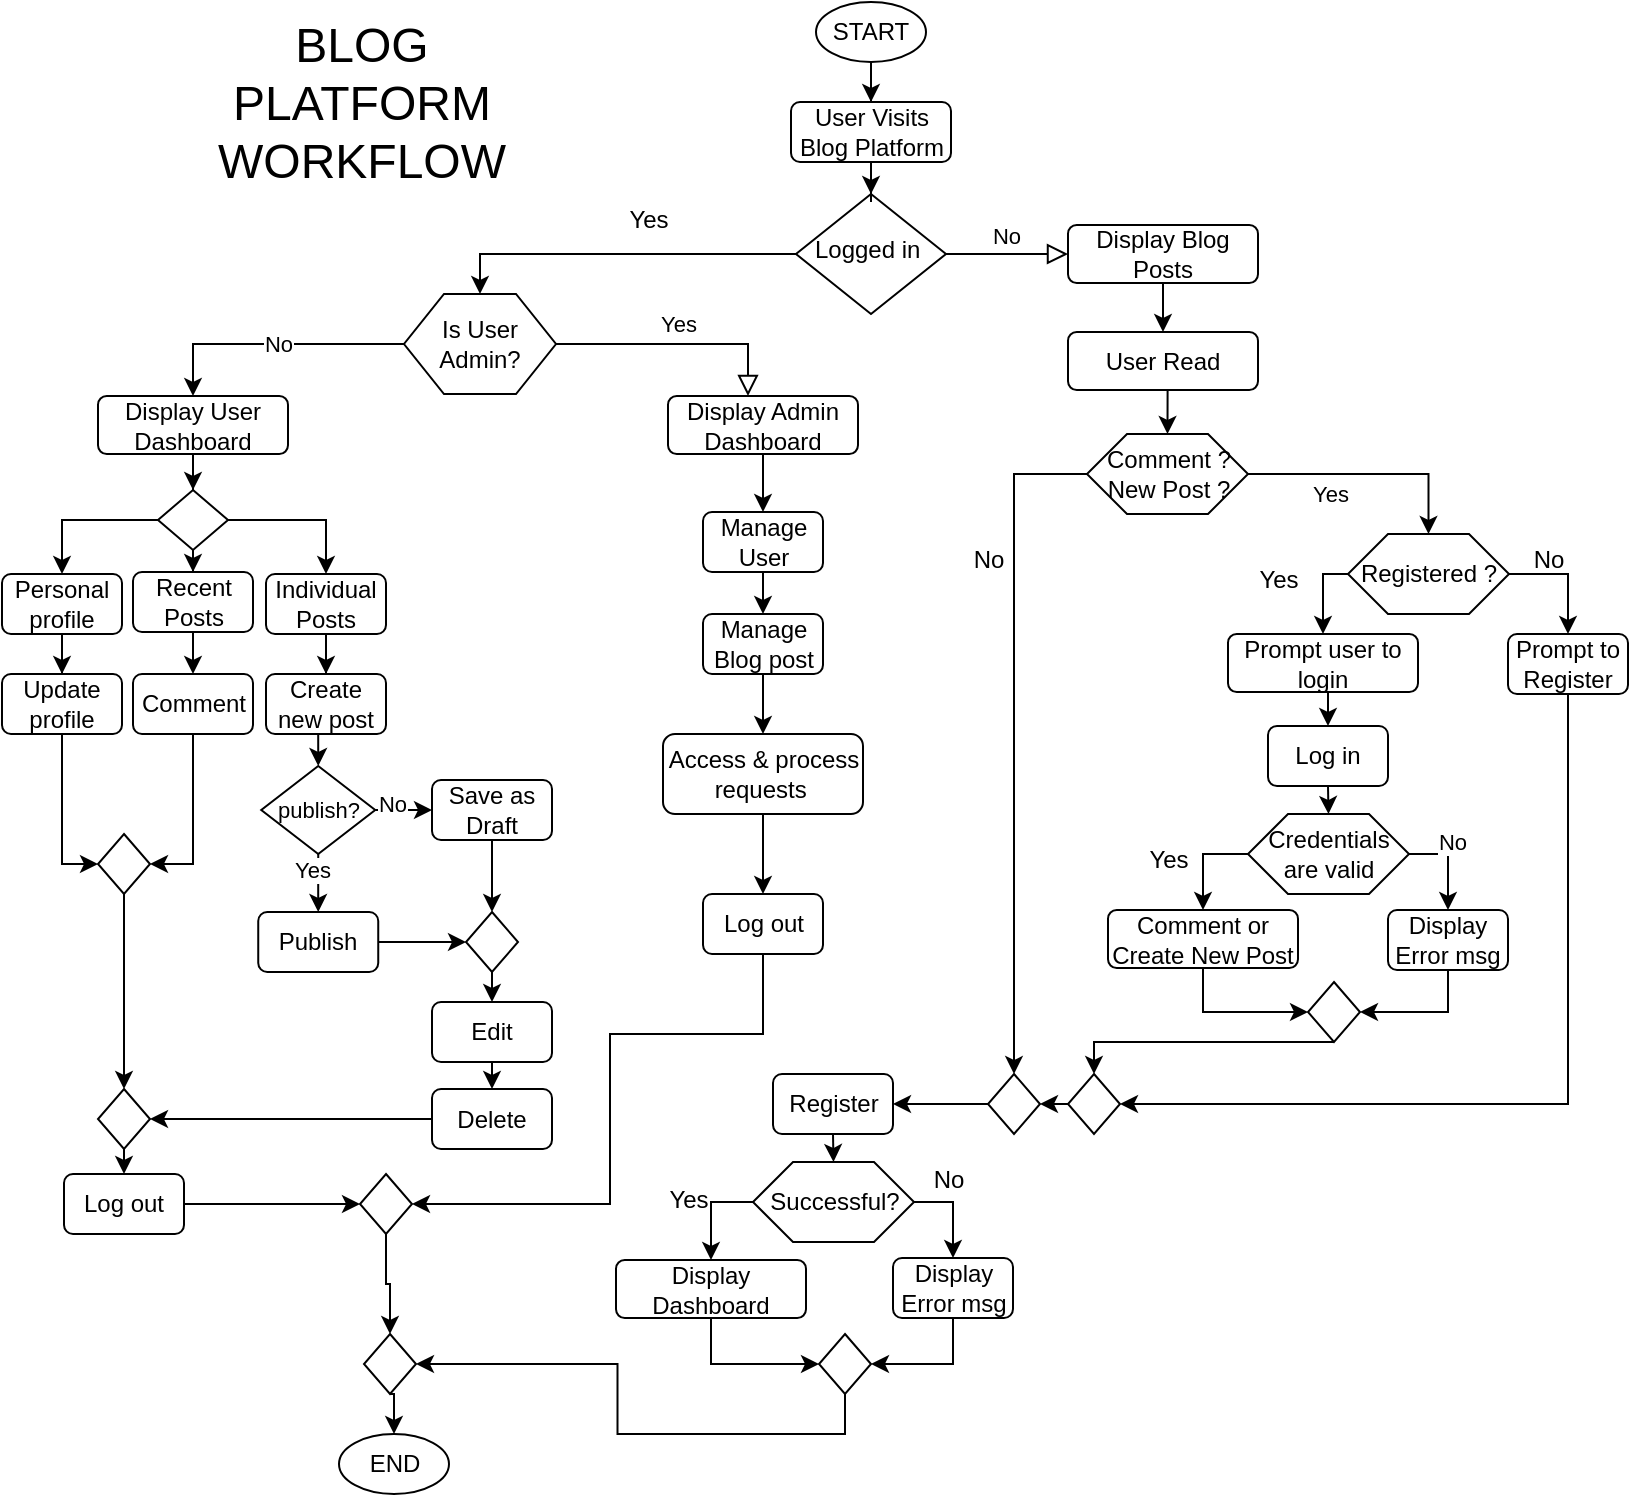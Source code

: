 <mxfile version="21.2.9" type="github">
  <diagram id="C5RBs43oDa-KdzZeNtuy" name="Page-1">
    <mxGraphModel dx="1354" dy="578" grid="1" gridSize="10" guides="1" tooltips="1" connect="1" arrows="1" fold="1" page="1" pageScale="1" pageWidth="827" pageHeight="1169" math="0" shadow="0">
      <root>
        <mxCell id="WIyWlLk6GJQsqaUBKTNV-0" />
        <mxCell id="WIyWlLk6GJQsqaUBKTNV-1" parent="WIyWlLk6GJQsqaUBKTNV-0" />
        <mxCell id="WIyWlLk6GJQsqaUBKTNV-5" value="No" style="edgeStyle=orthogonalEdgeStyle;rounded=0;html=1;jettySize=auto;orthogonalLoop=1;fontSize=11;endArrow=block;endFill=0;endSize=8;strokeWidth=1;shadow=0;labelBackgroundColor=none;" parent="WIyWlLk6GJQsqaUBKTNV-1" source="WIyWlLk6GJQsqaUBKTNV-6" edge="1">
          <mxGeometry y="10" relative="1" as="geometry">
            <mxPoint as="offset" />
            <mxPoint x="540" y="150" as="targetPoint" />
          </mxGeometry>
        </mxCell>
        <mxCell id="CEonb_hu1AGd1APKylkn-20" style="edgeStyle=orthogonalEdgeStyle;rounded=0;orthogonalLoop=1;jettySize=auto;html=1;entryX=0.5;entryY=0;entryDx=0;entryDy=0;" edge="1" parent="WIyWlLk6GJQsqaUBKTNV-1" source="WIyWlLk6GJQsqaUBKTNV-6" target="CEonb_hu1AGd1APKylkn-10">
          <mxGeometry relative="1" as="geometry">
            <mxPoint x="240" y="150" as="targetPoint" />
          </mxGeometry>
        </mxCell>
        <mxCell id="WIyWlLk6GJQsqaUBKTNV-6" value="Logged in&amp;nbsp;" style="rhombus;whiteSpace=wrap;html=1;shadow=0;fontFamily=Helvetica;fontSize=12;align=center;strokeWidth=1;spacing=6;spacingTop=-4;" parent="WIyWlLk6GJQsqaUBKTNV-1" vertex="1">
          <mxGeometry x="404" y="120" width="75" height="60" as="geometry" />
        </mxCell>
        <mxCell id="WIyWlLk6GJQsqaUBKTNV-9" value="Yes" style="edgeStyle=orthogonalEdgeStyle;rounded=0;html=1;jettySize=auto;orthogonalLoop=1;fontSize=11;endArrow=block;endFill=0;endSize=8;strokeWidth=1;shadow=0;labelBackgroundColor=none;exitX=1;exitY=0.5;exitDx=0;exitDy=0;" parent="WIyWlLk6GJQsqaUBKTNV-1" source="CEonb_hu1AGd1APKylkn-10" edge="1">
          <mxGeometry y="10" relative="1" as="geometry">
            <mxPoint as="offset" />
            <mxPoint x="330" y="200" as="sourcePoint" />
            <mxPoint x="380" y="221" as="targetPoint" />
            <Array as="points">
              <mxPoint x="380" y="195" />
            </Array>
          </mxGeometry>
        </mxCell>
        <mxCell id="CEonb_hu1AGd1APKylkn-15" value="" style="edgeStyle=orthogonalEdgeStyle;rounded=0;orthogonalLoop=1;jettySize=auto;html=1;" edge="1" parent="WIyWlLk6GJQsqaUBKTNV-1" source="WIyWlLk6GJQsqaUBKTNV-11" target="CEonb_hu1AGd1APKylkn-14">
          <mxGeometry relative="1" as="geometry" />
        </mxCell>
        <mxCell id="WIyWlLk6GJQsqaUBKTNV-11" value="Display User Dashboard" style="rounded=1;whiteSpace=wrap;html=1;fontSize=12;glass=0;strokeWidth=1;shadow=0;" parent="WIyWlLk6GJQsqaUBKTNV-1" vertex="1">
          <mxGeometry x="55" y="221" width="95" height="29" as="geometry" />
        </mxCell>
        <mxCell id="CEonb_hu1AGd1APKylkn-7" value="" style="edgeStyle=orthogonalEdgeStyle;rounded=0;orthogonalLoop=1;jettySize=auto;html=1;" edge="1" parent="WIyWlLk6GJQsqaUBKTNV-1" source="CEonb_hu1AGd1APKylkn-0" target="CEonb_hu1AGd1APKylkn-5">
          <mxGeometry relative="1" as="geometry" />
        </mxCell>
        <mxCell id="CEonb_hu1AGd1APKylkn-0" value="START" style="ellipse;whiteSpace=wrap;html=1;" vertex="1" parent="WIyWlLk6GJQsqaUBKTNV-1">
          <mxGeometry x="414" y="24" width="55" height="30" as="geometry" />
        </mxCell>
        <mxCell id="CEonb_hu1AGd1APKylkn-24" value="" style="edgeStyle=orthogonalEdgeStyle;rounded=0;orthogonalLoop=1;jettySize=auto;html=1;" edge="1" parent="WIyWlLk6GJQsqaUBKTNV-1" source="CEonb_hu1AGd1APKylkn-3" target="CEonb_hu1AGd1APKylkn-22">
          <mxGeometry relative="1" as="geometry" />
        </mxCell>
        <mxCell id="CEonb_hu1AGd1APKylkn-3" value="Personal profile" style="rounded=1;whiteSpace=wrap;html=1;" vertex="1" parent="WIyWlLk6GJQsqaUBKTNV-1">
          <mxGeometry x="7" y="310" width="60" height="30" as="geometry" />
        </mxCell>
        <mxCell id="CEonb_hu1AGd1APKylkn-8" value="" style="edgeStyle=orthogonalEdgeStyle;rounded=0;orthogonalLoop=1;jettySize=auto;html=1;" edge="1" parent="WIyWlLk6GJQsqaUBKTNV-1" source="CEonb_hu1AGd1APKylkn-5" target="WIyWlLk6GJQsqaUBKTNV-6">
          <mxGeometry relative="1" as="geometry" />
        </mxCell>
        <mxCell id="CEonb_hu1AGd1APKylkn-5" value="User Visits Blog Platform" style="rounded=1;whiteSpace=wrap;html=1;" vertex="1" parent="WIyWlLk6GJQsqaUBKTNV-1">
          <mxGeometry x="401.5" y="74" width="80" height="30" as="geometry" />
        </mxCell>
        <mxCell id="CEonb_hu1AGd1APKylkn-11" value="" style="edgeStyle=orthogonalEdgeStyle;rounded=0;orthogonalLoop=1;jettySize=auto;html=1;" edge="1" parent="WIyWlLk6GJQsqaUBKTNV-1" source="CEonb_hu1AGd1APKylkn-10" target="WIyWlLk6GJQsqaUBKTNV-11">
          <mxGeometry relative="1" as="geometry" />
        </mxCell>
        <mxCell id="CEonb_hu1AGd1APKylkn-12" value="No" style="edgeLabel;html=1;align=center;verticalAlign=middle;resizable=0;points=[];" vertex="1" connectable="0" parent="CEonb_hu1AGd1APKylkn-11">
          <mxGeometry x="-0.043" relative="1" as="geometry">
            <mxPoint as="offset" />
          </mxGeometry>
        </mxCell>
        <mxCell id="CEonb_hu1AGd1APKylkn-10" value="Is User Admin?" style="shape=hexagon;perimeter=hexagonPerimeter2;whiteSpace=wrap;html=1;fixedSize=1;" vertex="1" parent="WIyWlLk6GJQsqaUBKTNV-1">
          <mxGeometry x="208" y="170" width="76" height="50" as="geometry" />
        </mxCell>
        <mxCell id="CEonb_hu1AGd1APKylkn-39" style="edgeStyle=orthogonalEdgeStyle;rounded=0;orthogonalLoop=1;jettySize=auto;html=1;exitX=0.5;exitY=1;exitDx=0;exitDy=0;entryX=0.5;entryY=0;entryDx=0;entryDy=0;" edge="1" parent="WIyWlLk6GJQsqaUBKTNV-1" source="CEonb_hu1AGd1APKylkn-13" target="CEonb_hu1AGd1APKylkn-38">
          <mxGeometry relative="1" as="geometry">
            <Array as="points">
              <mxPoint x="165" y="470" />
              <mxPoint x="165" y="470" />
            </Array>
          </mxGeometry>
        </mxCell>
        <mxCell id="CEonb_hu1AGd1APKylkn-44" value="Yes" style="edgeLabel;html=1;align=center;verticalAlign=middle;resizable=0;points=[];" vertex="1" connectable="0" parent="CEonb_hu1AGd1APKylkn-39">
          <mxGeometry x="-0.452" y="-3" relative="1" as="geometry">
            <mxPoint as="offset" />
          </mxGeometry>
        </mxCell>
        <mxCell id="CEonb_hu1AGd1APKylkn-41" style="edgeStyle=orthogonalEdgeStyle;rounded=0;orthogonalLoop=1;jettySize=auto;html=1;exitX=1;exitY=0.5;exitDx=0;exitDy=0;entryX=0;entryY=0.5;entryDx=0;entryDy=0;" edge="1" parent="WIyWlLk6GJQsqaUBKTNV-1" source="CEonb_hu1AGd1APKylkn-13" target="CEonb_hu1AGd1APKylkn-40">
          <mxGeometry relative="1" as="geometry" />
        </mxCell>
        <mxCell id="CEonb_hu1AGd1APKylkn-42" value="No" style="edgeLabel;html=1;align=center;verticalAlign=middle;resizable=0;points=[];" vertex="1" connectable="0" parent="CEonb_hu1AGd1APKylkn-41">
          <mxGeometry x="-0.396" y="3" relative="1" as="geometry">
            <mxPoint as="offset" />
          </mxGeometry>
        </mxCell>
        <mxCell id="CEonb_hu1AGd1APKylkn-13" value="&lt;font style=&quot;font-size: 11px;&quot;&gt;publish?&lt;/font&gt;" style="rhombus;whiteSpace=wrap;html=1;" vertex="1" parent="WIyWlLk6GJQsqaUBKTNV-1">
          <mxGeometry x="136.63" y="406" width="56.98" height="44" as="geometry" />
        </mxCell>
        <mxCell id="CEonb_hu1AGd1APKylkn-18" value="" style="edgeStyle=orthogonalEdgeStyle;rounded=0;orthogonalLoop=1;jettySize=auto;html=1;" edge="1" parent="WIyWlLk6GJQsqaUBKTNV-1" source="CEonb_hu1AGd1APKylkn-14" target="CEonb_hu1AGd1APKylkn-17">
          <mxGeometry relative="1" as="geometry" />
        </mxCell>
        <mxCell id="CEonb_hu1AGd1APKylkn-19" value="" style="edgeStyle=orthogonalEdgeStyle;rounded=0;orthogonalLoop=1;jettySize=auto;html=1;" edge="1" parent="WIyWlLk6GJQsqaUBKTNV-1" source="CEonb_hu1AGd1APKylkn-14" target="CEonb_hu1AGd1APKylkn-3">
          <mxGeometry relative="1" as="geometry" />
        </mxCell>
        <mxCell id="CEonb_hu1AGd1APKylkn-21" value="" style="edgeStyle=orthogonalEdgeStyle;rounded=0;orthogonalLoop=1;jettySize=auto;html=1;" edge="1" parent="WIyWlLk6GJQsqaUBKTNV-1" source="CEonb_hu1AGd1APKylkn-14" target="CEonb_hu1AGd1APKylkn-16">
          <mxGeometry relative="1" as="geometry" />
        </mxCell>
        <mxCell id="CEonb_hu1AGd1APKylkn-14" value="" style="rhombus;whiteSpace=wrap;html=1;" vertex="1" parent="WIyWlLk6GJQsqaUBKTNV-1">
          <mxGeometry x="85" y="268" width="35" height="30" as="geometry" />
        </mxCell>
        <mxCell id="CEonb_hu1AGd1APKylkn-34" style="edgeStyle=orthogonalEdgeStyle;rounded=0;orthogonalLoop=1;jettySize=auto;html=1;exitX=0.5;exitY=1;exitDx=0;exitDy=0;entryX=0.5;entryY=0;entryDx=0;entryDy=0;" edge="1" parent="WIyWlLk6GJQsqaUBKTNV-1" source="CEonb_hu1AGd1APKylkn-16" target="CEonb_hu1AGd1APKylkn-25">
          <mxGeometry relative="1" as="geometry" />
        </mxCell>
        <mxCell id="CEonb_hu1AGd1APKylkn-16" value="Recent Posts" style="rounded=1;whiteSpace=wrap;html=1;" vertex="1" parent="WIyWlLk6GJQsqaUBKTNV-1">
          <mxGeometry x="72.5" y="309" width="60" height="30" as="geometry" />
        </mxCell>
        <mxCell id="CEonb_hu1AGd1APKylkn-27" value="" style="edgeStyle=orthogonalEdgeStyle;rounded=0;orthogonalLoop=1;jettySize=auto;html=1;" edge="1" parent="WIyWlLk6GJQsqaUBKTNV-1" source="CEonb_hu1AGd1APKylkn-17" target="CEonb_hu1AGd1APKylkn-26">
          <mxGeometry relative="1" as="geometry" />
        </mxCell>
        <mxCell id="CEonb_hu1AGd1APKylkn-17" value="Individual Posts" style="rounded=1;whiteSpace=wrap;html=1;" vertex="1" parent="WIyWlLk6GJQsqaUBKTNV-1">
          <mxGeometry x="139" y="310" width="60" height="30" as="geometry" />
        </mxCell>
        <mxCell id="CEonb_hu1AGd1APKylkn-58" value="" style="edgeStyle=orthogonalEdgeStyle;rounded=0;orthogonalLoop=1;jettySize=auto;html=1;" edge="1" parent="WIyWlLk6GJQsqaUBKTNV-1" source="CEonb_hu1AGd1APKylkn-22" target="CEonb_hu1AGd1APKylkn-56">
          <mxGeometry relative="1" as="geometry">
            <Array as="points">
              <mxPoint x="37" y="455" />
            </Array>
          </mxGeometry>
        </mxCell>
        <mxCell id="CEonb_hu1AGd1APKylkn-22" value="Update profile" style="rounded=1;whiteSpace=wrap;html=1;" vertex="1" parent="WIyWlLk6GJQsqaUBKTNV-1">
          <mxGeometry x="7" y="360" width="60" height="30" as="geometry" />
        </mxCell>
        <mxCell id="CEonb_hu1AGd1APKylkn-59" value="" style="edgeStyle=orthogonalEdgeStyle;rounded=0;orthogonalLoop=1;jettySize=auto;html=1;" edge="1" parent="WIyWlLk6GJQsqaUBKTNV-1" source="CEonb_hu1AGd1APKylkn-25" target="CEonb_hu1AGd1APKylkn-56">
          <mxGeometry relative="1" as="geometry">
            <Array as="points">
              <mxPoint x="103" y="455" />
            </Array>
          </mxGeometry>
        </mxCell>
        <mxCell id="CEonb_hu1AGd1APKylkn-25" value="Comment" style="rounded=1;whiteSpace=wrap;html=1;" vertex="1" parent="WIyWlLk6GJQsqaUBKTNV-1">
          <mxGeometry x="72.5" y="360" width="60" height="30" as="geometry" />
        </mxCell>
        <mxCell id="CEonb_hu1AGd1APKylkn-36" style="edgeStyle=orthogonalEdgeStyle;rounded=0;orthogonalLoop=1;jettySize=auto;html=1;exitX=0.5;exitY=1;exitDx=0;exitDy=0;entryX=0.5;entryY=0;entryDx=0;entryDy=0;" edge="1" parent="WIyWlLk6GJQsqaUBKTNV-1" source="CEonb_hu1AGd1APKylkn-26" target="CEonb_hu1AGd1APKylkn-13">
          <mxGeometry relative="1" as="geometry" />
        </mxCell>
        <mxCell id="CEonb_hu1AGd1APKylkn-26" value="Create new post" style="rounded=1;whiteSpace=wrap;html=1;" vertex="1" parent="WIyWlLk6GJQsqaUBKTNV-1">
          <mxGeometry x="139" y="360" width="60" height="30" as="geometry" />
        </mxCell>
        <mxCell id="CEonb_hu1AGd1APKylkn-53" style="edgeStyle=orthogonalEdgeStyle;rounded=0;orthogonalLoop=1;jettySize=auto;html=1;exitX=0.5;exitY=1;exitDx=0;exitDy=0;entryX=0.5;entryY=0;entryDx=0;entryDy=0;" edge="1" parent="WIyWlLk6GJQsqaUBKTNV-1" source="CEonb_hu1AGd1APKylkn-37" target="CEonb_hu1AGd1APKylkn-47">
          <mxGeometry relative="1" as="geometry" />
        </mxCell>
        <mxCell id="CEonb_hu1AGd1APKylkn-37" value="" style="rhombus;whiteSpace=wrap;html=1;" vertex="1" parent="WIyWlLk6GJQsqaUBKTNV-1">
          <mxGeometry x="239" y="479" width="26" height="30" as="geometry" />
        </mxCell>
        <mxCell id="CEonb_hu1AGd1APKylkn-46" style="edgeStyle=orthogonalEdgeStyle;rounded=0;orthogonalLoop=1;jettySize=auto;html=1;exitX=1;exitY=0.5;exitDx=0;exitDy=0;entryX=0;entryY=0.5;entryDx=0;entryDy=0;" edge="1" parent="WIyWlLk6GJQsqaUBKTNV-1" source="CEonb_hu1AGd1APKylkn-38" target="CEonb_hu1AGd1APKylkn-37">
          <mxGeometry relative="1" as="geometry" />
        </mxCell>
        <mxCell id="CEonb_hu1AGd1APKylkn-38" value="Publish" style="rounded=1;whiteSpace=wrap;html=1;" vertex="1" parent="WIyWlLk6GJQsqaUBKTNV-1">
          <mxGeometry x="135.12" y="479" width="60" height="30" as="geometry" />
        </mxCell>
        <mxCell id="CEonb_hu1AGd1APKylkn-45" style="edgeStyle=orthogonalEdgeStyle;rounded=0;orthogonalLoop=1;jettySize=auto;html=1;exitX=0.5;exitY=1;exitDx=0;exitDy=0;entryX=0.5;entryY=0;entryDx=0;entryDy=0;" edge="1" parent="WIyWlLk6GJQsqaUBKTNV-1" source="CEonb_hu1AGd1APKylkn-40" target="CEonb_hu1AGd1APKylkn-37">
          <mxGeometry relative="1" as="geometry" />
        </mxCell>
        <mxCell id="CEonb_hu1AGd1APKylkn-40" value="Save as Draft" style="rounded=1;whiteSpace=wrap;html=1;" vertex="1" parent="WIyWlLk6GJQsqaUBKTNV-1">
          <mxGeometry x="222" y="413" width="60" height="30" as="geometry" />
        </mxCell>
        <mxCell id="CEonb_hu1AGd1APKylkn-54" style="edgeStyle=orthogonalEdgeStyle;rounded=0;orthogonalLoop=1;jettySize=auto;html=1;exitX=0.5;exitY=1;exitDx=0;exitDy=0;entryX=0.5;entryY=0;entryDx=0;entryDy=0;" edge="1" parent="WIyWlLk6GJQsqaUBKTNV-1" source="CEonb_hu1AGd1APKylkn-47" target="CEonb_hu1AGd1APKylkn-48">
          <mxGeometry relative="1" as="geometry" />
        </mxCell>
        <mxCell id="CEonb_hu1AGd1APKylkn-47" value="Edit" style="rounded=1;whiteSpace=wrap;html=1;" vertex="1" parent="WIyWlLk6GJQsqaUBKTNV-1">
          <mxGeometry x="222" y="524" width="60" height="30" as="geometry" />
        </mxCell>
        <mxCell id="CEonb_hu1AGd1APKylkn-62" style="edgeStyle=orthogonalEdgeStyle;rounded=0;orthogonalLoop=1;jettySize=auto;html=1;exitX=0;exitY=0.5;exitDx=0;exitDy=0;entryX=1;entryY=0.5;entryDx=0;entryDy=0;" edge="1" parent="WIyWlLk6GJQsqaUBKTNV-1" source="CEonb_hu1AGd1APKylkn-48" target="CEonb_hu1AGd1APKylkn-60">
          <mxGeometry relative="1" as="geometry" />
        </mxCell>
        <mxCell id="CEonb_hu1AGd1APKylkn-48" value="Delete" style="rounded=1;whiteSpace=wrap;html=1;" vertex="1" parent="WIyWlLk6GJQsqaUBKTNV-1">
          <mxGeometry x="222" y="567.5" width="60" height="30" as="geometry" />
        </mxCell>
        <mxCell id="CEonb_hu1AGd1APKylkn-177" style="edgeStyle=orthogonalEdgeStyle;rounded=0;orthogonalLoop=1;jettySize=auto;html=1;exitX=1;exitY=0.5;exitDx=0;exitDy=0;entryX=0;entryY=0.5;entryDx=0;entryDy=0;" edge="1" parent="WIyWlLk6GJQsqaUBKTNV-1" source="CEonb_hu1AGd1APKylkn-49" target="CEonb_hu1AGd1APKylkn-174">
          <mxGeometry relative="1" as="geometry" />
        </mxCell>
        <mxCell id="CEonb_hu1AGd1APKylkn-49" value="Log out" style="rounded=1;whiteSpace=wrap;html=1;" vertex="1" parent="WIyWlLk6GJQsqaUBKTNV-1">
          <mxGeometry x="38" y="610" width="60" height="30" as="geometry" />
        </mxCell>
        <mxCell id="CEonb_hu1AGd1APKylkn-70" style="edgeStyle=orthogonalEdgeStyle;rounded=0;orthogonalLoop=1;jettySize=auto;html=1;exitX=0.5;exitY=1;exitDx=0;exitDy=0;entryX=0.5;entryY=0;entryDx=0;entryDy=0;" edge="1" parent="WIyWlLk6GJQsqaUBKTNV-1" source="CEonb_hu1AGd1APKylkn-51" target="CEonb_hu1AGd1APKylkn-65">
          <mxGeometry relative="1" as="geometry" />
        </mxCell>
        <mxCell id="CEonb_hu1AGd1APKylkn-51" value="Display Admin Dashboard" style="rounded=1;whiteSpace=wrap;html=1;fontSize=12;glass=0;strokeWidth=1;shadow=0;" vertex="1" parent="WIyWlLk6GJQsqaUBKTNV-1">
          <mxGeometry x="340" y="221" width="95" height="29" as="geometry" />
        </mxCell>
        <mxCell id="CEonb_hu1AGd1APKylkn-63" style="edgeStyle=orthogonalEdgeStyle;rounded=0;orthogonalLoop=1;jettySize=auto;html=1;exitX=0.5;exitY=1;exitDx=0;exitDy=0;entryX=0.5;entryY=0;entryDx=0;entryDy=0;" edge="1" parent="WIyWlLk6GJQsqaUBKTNV-1" source="CEonb_hu1AGd1APKylkn-56" target="CEonb_hu1AGd1APKylkn-60">
          <mxGeometry relative="1" as="geometry" />
        </mxCell>
        <mxCell id="CEonb_hu1AGd1APKylkn-56" value="" style="rhombus;whiteSpace=wrap;html=1;" vertex="1" parent="WIyWlLk6GJQsqaUBKTNV-1">
          <mxGeometry x="55" y="440" width="26" height="30" as="geometry" />
        </mxCell>
        <mxCell id="CEonb_hu1AGd1APKylkn-64" style="edgeStyle=orthogonalEdgeStyle;rounded=0;orthogonalLoop=1;jettySize=auto;html=1;exitX=0.5;exitY=1;exitDx=0;exitDy=0;entryX=0.5;entryY=0;entryDx=0;entryDy=0;" edge="1" parent="WIyWlLk6GJQsqaUBKTNV-1" source="CEonb_hu1AGd1APKylkn-60" target="CEonb_hu1AGd1APKylkn-49">
          <mxGeometry relative="1" as="geometry" />
        </mxCell>
        <mxCell id="CEonb_hu1AGd1APKylkn-60" value="" style="rhombus;whiteSpace=wrap;html=1;" vertex="1" parent="WIyWlLk6GJQsqaUBKTNV-1">
          <mxGeometry x="55" y="567.5" width="26" height="30" as="geometry" />
        </mxCell>
        <mxCell id="CEonb_hu1AGd1APKylkn-71" style="edgeStyle=orthogonalEdgeStyle;rounded=0;orthogonalLoop=1;jettySize=auto;html=1;exitX=0.5;exitY=1;exitDx=0;exitDy=0;entryX=0.5;entryY=0;entryDx=0;entryDy=0;" edge="1" parent="WIyWlLk6GJQsqaUBKTNV-1" source="CEonb_hu1AGd1APKylkn-65" target="CEonb_hu1AGd1APKylkn-66">
          <mxGeometry relative="1" as="geometry" />
        </mxCell>
        <mxCell id="CEonb_hu1AGd1APKylkn-65" value="Manage User" style="rounded=1;whiteSpace=wrap;html=1;" vertex="1" parent="WIyWlLk6GJQsqaUBKTNV-1">
          <mxGeometry x="357.5" y="279" width="60" height="30" as="geometry" />
        </mxCell>
        <mxCell id="CEonb_hu1AGd1APKylkn-72" style="edgeStyle=orthogonalEdgeStyle;rounded=0;orthogonalLoop=1;jettySize=auto;html=1;exitX=0.5;exitY=1;exitDx=0;exitDy=0;entryX=0.5;entryY=0;entryDx=0;entryDy=0;" edge="1" parent="WIyWlLk6GJQsqaUBKTNV-1" source="CEonb_hu1AGd1APKylkn-66" target="CEonb_hu1AGd1APKylkn-69">
          <mxGeometry relative="1" as="geometry" />
        </mxCell>
        <mxCell id="CEonb_hu1AGd1APKylkn-66" value="Manage Blog post" style="rounded=1;whiteSpace=wrap;html=1;" vertex="1" parent="WIyWlLk6GJQsqaUBKTNV-1">
          <mxGeometry x="357.5" y="330" width="60" height="30" as="geometry" />
        </mxCell>
        <mxCell id="CEonb_hu1AGd1APKylkn-176" style="edgeStyle=orthogonalEdgeStyle;rounded=0;orthogonalLoop=1;jettySize=auto;html=1;exitX=0.5;exitY=1;exitDx=0;exitDy=0;entryX=1;entryY=0.5;entryDx=0;entryDy=0;" edge="1" parent="WIyWlLk6GJQsqaUBKTNV-1" source="CEonb_hu1AGd1APKylkn-68" target="CEonb_hu1AGd1APKylkn-174">
          <mxGeometry relative="1" as="geometry">
            <mxPoint x="310" y="620" as="targetPoint" />
            <Array as="points">
              <mxPoint x="388" y="540" />
              <mxPoint x="311" y="540" />
              <mxPoint x="311" y="625" />
            </Array>
          </mxGeometry>
        </mxCell>
        <mxCell id="CEonb_hu1AGd1APKylkn-68" value="Log out" style="rounded=1;whiteSpace=wrap;html=1;" vertex="1" parent="WIyWlLk6GJQsqaUBKTNV-1">
          <mxGeometry x="357.5" y="470" width="60" height="30" as="geometry" />
        </mxCell>
        <mxCell id="CEonb_hu1AGd1APKylkn-73" style="edgeStyle=orthogonalEdgeStyle;rounded=0;orthogonalLoop=1;jettySize=auto;html=1;exitX=0.5;exitY=1;exitDx=0;exitDy=0;entryX=0.5;entryY=0;entryDx=0;entryDy=0;" edge="1" parent="WIyWlLk6GJQsqaUBKTNV-1" source="CEonb_hu1AGd1APKylkn-69" target="CEonb_hu1AGd1APKylkn-68">
          <mxGeometry relative="1" as="geometry" />
        </mxCell>
        <mxCell id="CEonb_hu1AGd1APKylkn-69" value="Access &amp;amp; process requests&amp;nbsp;" style="rounded=1;whiteSpace=wrap;html=1;" vertex="1" parent="WIyWlLk6GJQsqaUBKTNV-1">
          <mxGeometry x="337.5" y="390" width="100" height="40" as="geometry" />
        </mxCell>
        <mxCell id="CEonb_hu1AGd1APKylkn-137" style="edgeStyle=orthogonalEdgeStyle;rounded=0;orthogonalLoop=1;jettySize=auto;html=1;exitX=0.5;exitY=1;exitDx=0;exitDy=0;entryX=0.5;entryY=0;entryDx=0;entryDy=0;" edge="1" parent="WIyWlLk6GJQsqaUBKTNV-1" source="CEonb_hu1AGd1APKylkn-74" target="CEonb_hu1AGd1APKylkn-76">
          <mxGeometry relative="1" as="geometry" />
        </mxCell>
        <mxCell id="CEonb_hu1AGd1APKylkn-74" value="User Read" style="rounded=1;whiteSpace=wrap;html=1;fontSize=12;glass=0;strokeWidth=1;shadow=0;" vertex="1" parent="WIyWlLk6GJQsqaUBKTNV-1">
          <mxGeometry x="540" y="189" width="95" height="29" as="geometry" />
        </mxCell>
        <mxCell id="CEonb_hu1AGd1APKylkn-136" style="edgeStyle=orthogonalEdgeStyle;rounded=0;orthogonalLoop=1;jettySize=auto;html=1;exitX=0.5;exitY=1;exitDx=0;exitDy=0;entryX=0.5;entryY=0;entryDx=0;entryDy=0;" edge="1" parent="WIyWlLk6GJQsqaUBKTNV-1" source="CEonb_hu1AGd1APKylkn-75" target="CEonb_hu1AGd1APKylkn-74">
          <mxGeometry relative="1" as="geometry" />
        </mxCell>
        <mxCell id="CEonb_hu1AGd1APKylkn-75" value="Display Blog Posts" style="rounded=1;whiteSpace=wrap;html=1;fontSize=12;glass=0;strokeWidth=1;shadow=0;" vertex="1" parent="WIyWlLk6GJQsqaUBKTNV-1">
          <mxGeometry x="540" y="135.5" width="95" height="29" as="geometry" />
        </mxCell>
        <mxCell id="CEonb_hu1AGd1APKylkn-78" value="" style="edgeStyle=orthogonalEdgeStyle;rounded=0;orthogonalLoop=1;jettySize=auto;html=1;" edge="1" parent="WIyWlLk6GJQsqaUBKTNV-1" source="CEonb_hu1AGd1APKylkn-76" target="CEonb_hu1AGd1APKylkn-77">
          <mxGeometry relative="1" as="geometry" />
        </mxCell>
        <mxCell id="CEonb_hu1AGd1APKylkn-81" value="Yes" style="edgeLabel;html=1;align=center;verticalAlign=middle;resizable=0;points=[];" vertex="1" connectable="0" parent="CEonb_hu1AGd1APKylkn-78">
          <mxGeometry x="-0.318" y="-10" relative="1" as="geometry">
            <mxPoint as="offset" />
          </mxGeometry>
        </mxCell>
        <mxCell id="CEonb_hu1AGd1APKylkn-109" style="edgeStyle=orthogonalEdgeStyle;rounded=0;orthogonalLoop=1;jettySize=auto;html=1;exitX=0;exitY=0.5;exitDx=0;exitDy=0;entryX=0.5;entryY=0;entryDx=0;entryDy=0;" edge="1" parent="WIyWlLk6GJQsqaUBKTNV-1" source="CEonb_hu1AGd1APKylkn-76" target="CEonb_hu1AGd1APKylkn-108">
          <mxGeometry relative="1" as="geometry" />
        </mxCell>
        <mxCell id="CEonb_hu1AGd1APKylkn-76" value="Comment ?&lt;br&gt;New Post ?" style="shape=hexagon;perimeter=hexagonPerimeter2;whiteSpace=wrap;html=1;fixedSize=1;" vertex="1" parent="WIyWlLk6GJQsqaUBKTNV-1">
          <mxGeometry x="549.5" y="240" width="80.5" height="40" as="geometry" />
        </mxCell>
        <mxCell id="CEonb_hu1AGd1APKylkn-83" style="edgeStyle=orthogonalEdgeStyle;rounded=0;orthogonalLoop=1;jettySize=auto;html=1;exitX=1;exitY=0.5;exitDx=0;exitDy=0;" edge="1" parent="WIyWlLk6GJQsqaUBKTNV-1" source="CEonb_hu1AGd1APKylkn-77" target="CEonb_hu1AGd1APKylkn-80">
          <mxGeometry relative="1" as="geometry" />
        </mxCell>
        <mxCell id="CEonb_hu1AGd1APKylkn-77" value="Registered ?" style="shape=hexagon;perimeter=hexagonPerimeter2;whiteSpace=wrap;html=1;fixedSize=1;" vertex="1" parent="WIyWlLk6GJQsqaUBKTNV-1">
          <mxGeometry x="680" y="290" width="80.5" height="40" as="geometry" />
        </mxCell>
        <mxCell id="CEonb_hu1AGd1APKylkn-106" style="edgeStyle=orthogonalEdgeStyle;rounded=0;orthogonalLoop=1;jettySize=auto;html=1;exitX=0.5;exitY=1;exitDx=0;exitDy=0;entryX=1;entryY=0.5;entryDx=0;entryDy=0;" edge="1" parent="WIyWlLk6GJQsqaUBKTNV-1" source="CEonb_hu1AGd1APKylkn-80" target="CEonb_hu1AGd1APKylkn-101">
          <mxGeometry relative="1" as="geometry">
            <mxPoint x="790" y="590" as="targetPoint" />
          </mxGeometry>
        </mxCell>
        <mxCell id="CEonb_hu1AGd1APKylkn-80" value="Prompt to Register" style="rounded=1;whiteSpace=wrap;html=1;" vertex="1" parent="WIyWlLk6GJQsqaUBKTNV-1">
          <mxGeometry x="760" y="340" width="60" height="30" as="geometry" />
        </mxCell>
        <mxCell id="CEonb_hu1AGd1APKylkn-85" value="No" style="text;html=1;align=center;verticalAlign=middle;resizable=0;points=[];autosize=1;strokeColor=none;fillColor=none;" vertex="1" parent="WIyWlLk6GJQsqaUBKTNV-1">
          <mxGeometry x="760" y="288" width="40" height="30" as="geometry" />
        </mxCell>
        <mxCell id="CEonb_hu1AGd1APKylkn-86" value="Yes" style="text;html=1;align=center;verticalAlign=middle;resizable=0;points=[];autosize=1;strokeColor=none;fillColor=none;" vertex="1" parent="WIyWlLk6GJQsqaUBKTNV-1">
          <mxGeometry x="625" y="298" width="40" height="30" as="geometry" />
        </mxCell>
        <mxCell id="CEonb_hu1AGd1APKylkn-88" value="" style="edgeStyle=orthogonalEdgeStyle;rounded=0;orthogonalLoop=1;jettySize=auto;html=1;exitX=0;exitY=0.5;exitDx=0;exitDy=0;entryX=0.5;entryY=0;entryDx=0;entryDy=0;" edge="1" parent="WIyWlLk6GJQsqaUBKTNV-1" source="CEonb_hu1AGd1APKylkn-77" target="CEonb_hu1AGd1APKylkn-87">
          <mxGeometry relative="1" as="geometry">
            <mxPoint x="680" y="310" as="sourcePoint" />
            <mxPoint x="660" y="340" as="targetPoint" />
          </mxGeometry>
        </mxCell>
        <mxCell id="CEonb_hu1AGd1APKylkn-93" style="edgeStyle=orthogonalEdgeStyle;rounded=0;orthogonalLoop=1;jettySize=auto;html=1;exitX=0.5;exitY=1;exitDx=0;exitDy=0;entryX=0.5;entryY=0;entryDx=0;entryDy=0;" edge="1" parent="WIyWlLk6GJQsqaUBKTNV-1" source="CEonb_hu1AGd1APKylkn-87" target="CEonb_hu1AGd1APKylkn-89">
          <mxGeometry relative="1" as="geometry" />
        </mxCell>
        <mxCell id="CEonb_hu1AGd1APKylkn-87" value="Prompt user to login" style="rounded=1;whiteSpace=wrap;html=1;fontSize=12;glass=0;strokeWidth=1;shadow=0;" vertex="1" parent="WIyWlLk6GJQsqaUBKTNV-1">
          <mxGeometry x="620" y="340" width="95" height="29" as="geometry" />
        </mxCell>
        <mxCell id="CEonb_hu1AGd1APKylkn-94" style="edgeStyle=orthogonalEdgeStyle;rounded=0;orthogonalLoop=1;jettySize=auto;html=1;exitX=0.5;exitY=1;exitDx=0;exitDy=0;entryX=0.5;entryY=0;entryDx=0;entryDy=0;" edge="1" parent="WIyWlLk6GJQsqaUBKTNV-1" source="CEonb_hu1AGd1APKylkn-89" target="CEonb_hu1AGd1APKylkn-90">
          <mxGeometry relative="1" as="geometry" />
        </mxCell>
        <mxCell id="CEonb_hu1AGd1APKylkn-89" value="Log in" style="rounded=1;whiteSpace=wrap;html=1;" vertex="1" parent="WIyWlLk6GJQsqaUBKTNV-1">
          <mxGeometry x="640" y="386" width="60" height="30" as="geometry" />
        </mxCell>
        <mxCell id="CEonb_hu1AGd1APKylkn-95" style="edgeStyle=orthogonalEdgeStyle;rounded=0;orthogonalLoop=1;jettySize=auto;html=1;exitX=0;exitY=0.5;exitDx=0;exitDy=0;entryX=0.5;entryY=0;entryDx=0;entryDy=0;" edge="1" parent="WIyWlLk6GJQsqaUBKTNV-1" source="CEonb_hu1AGd1APKylkn-90" target="CEonb_hu1AGd1APKylkn-92">
          <mxGeometry relative="1" as="geometry" />
        </mxCell>
        <mxCell id="CEonb_hu1AGd1APKylkn-96" style="edgeStyle=orthogonalEdgeStyle;rounded=0;orthogonalLoop=1;jettySize=auto;html=1;exitX=1;exitY=0.5;exitDx=0;exitDy=0;entryX=0.5;entryY=0;entryDx=0;entryDy=0;" edge="1" parent="WIyWlLk6GJQsqaUBKTNV-1" source="CEonb_hu1AGd1APKylkn-90" target="CEonb_hu1AGd1APKylkn-91">
          <mxGeometry relative="1" as="geometry" />
        </mxCell>
        <mxCell id="CEonb_hu1AGd1APKylkn-170" value="No" style="edgeLabel;html=1;align=center;verticalAlign=middle;resizable=0;points=[];" vertex="1" connectable="0" parent="CEonb_hu1AGd1APKylkn-96">
          <mxGeometry x="-0.179" y="6" relative="1" as="geometry">
            <mxPoint x="-4" y="-6" as="offset" />
          </mxGeometry>
        </mxCell>
        <mxCell id="CEonb_hu1AGd1APKylkn-90" value="Credentials are valid" style="shape=hexagon;perimeter=hexagonPerimeter2;whiteSpace=wrap;html=1;fixedSize=1;" vertex="1" parent="WIyWlLk6GJQsqaUBKTNV-1">
          <mxGeometry x="630" y="430" width="80.5" height="40" as="geometry" />
        </mxCell>
        <mxCell id="CEonb_hu1AGd1APKylkn-100" style="edgeStyle=orthogonalEdgeStyle;rounded=0;orthogonalLoop=1;jettySize=auto;html=1;exitX=0.5;exitY=1;exitDx=0;exitDy=0;entryX=1;entryY=0.5;entryDx=0;entryDy=0;" edge="1" parent="WIyWlLk6GJQsqaUBKTNV-1" source="CEonb_hu1AGd1APKylkn-91" target="CEonb_hu1AGd1APKylkn-97">
          <mxGeometry relative="1" as="geometry" />
        </mxCell>
        <mxCell id="CEonb_hu1AGd1APKylkn-91" value="Display Error msg" style="rounded=1;whiteSpace=wrap;html=1;" vertex="1" parent="WIyWlLk6GJQsqaUBKTNV-1">
          <mxGeometry x="700" y="478" width="60" height="30" as="geometry" />
        </mxCell>
        <mxCell id="CEonb_hu1AGd1APKylkn-99" style="edgeStyle=orthogonalEdgeStyle;rounded=0;orthogonalLoop=1;jettySize=auto;html=1;exitX=0.5;exitY=1;exitDx=0;exitDy=0;entryX=0;entryY=0.5;entryDx=0;entryDy=0;" edge="1" parent="WIyWlLk6GJQsqaUBKTNV-1" source="CEonb_hu1AGd1APKylkn-92" target="CEonb_hu1AGd1APKylkn-97">
          <mxGeometry relative="1" as="geometry">
            <mxPoint x="610" y="530" as="targetPoint" />
          </mxGeometry>
        </mxCell>
        <mxCell id="CEonb_hu1AGd1APKylkn-92" value="Comment or Create New Post" style="rounded=1;whiteSpace=wrap;html=1;fontSize=12;glass=0;strokeWidth=1;shadow=0;" vertex="1" parent="WIyWlLk6GJQsqaUBKTNV-1">
          <mxGeometry x="560" y="478" width="95" height="29" as="geometry" />
        </mxCell>
        <mxCell id="CEonb_hu1AGd1APKylkn-107" style="edgeStyle=orthogonalEdgeStyle;rounded=0;orthogonalLoop=1;jettySize=auto;html=1;exitX=0.5;exitY=1;exitDx=0;exitDy=0;entryX=0.5;entryY=0;entryDx=0;entryDy=0;" edge="1" parent="WIyWlLk6GJQsqaUBKTNV-1" source="CEonb_hu1AGd1APKylkn-97" target="CEonb_hu1AGd1APKylkn-101">
          <mxGeometry relative="1" as="geometry">
            <Array as="points">
              <mxPoint x="553" y="544" />
            </Array>
          </mxGeometry>
        </mxCell>
        <mxCell id="CEonb_hu1AGd1APKylkn-97" value="" style="rhombus;whiteSpace=wrap;html=1;" vertex="1" parent="WIyWlLk6GJQsqaUBKTNV-1">
          <mxGeometry x="660" y="514" width="26" height="30" as="geometry" />
        </mxCell>
        <mxCell id="CEonb_hu1AGd1APKylkn-110" style="edgeStyle=orthogonalEdgeStyle;rounded=0;orthogonalLoop=1;jettySize=auto;html=1;exitX=0;exitY=0.5;exitDx=0;exitDy=0;entryX=1;entryY=0.5;entryDx=0;entryDy=0;" edge="1" parent="WIyWlLk6GJQsqaUBKTNV-1" source="CEonb_hu1AGd1APKylkn-101" target="CEonb_hu1AGd1APKylkn-108">
          <mxGeometry relative="1" as="geometry" />
        </mxCell>
        <mxCell id="CEonb_hu1AGd1APKylkn-101" value="" style="rhombus;whiteSpace=wrap;html=1;" vertex="1" parent="WIyWlLk6GJQsqaUBKTNV-1">
          <mxGeometry x="540" y="560" width="26" height="30" as="geometry" />
        </mxCell>
        <mxCell id="CEonb_hu1AGd1APKylkn-158" style="edgeStyle=orthogonalEdgeStyle;rounded=0;orthogonalLoop=1;jettySize=auto;html=1;exitX=0;exitY=0.5;exitDx=0;exitDy=0;entryX=1;entryY=0.5;entryDx=0;entryDy=0;" edge="1" parent="WIyWlLk6GJQsqaUBKTNV-1" source="CEonb_hu1AGd1APKylkn-108" target="CEonb_hu1AGd1APKylkn-144">
          <mxGeometry relative="1" as="geometry" />
        </mxCell>
        <mxCell id="CEonb_hu1AGd1APKylkn-108" value="" style="rhombus;whiteSpace=wrap;html=1;" vertex="1" parent="WIyWlLk6GJQsqaUBKTNV-1">
          <mxGeometry x="500" y="560" width="26" height="30" as="geometry" />
        </mxCell>
        <mxCell id="CEonb_hu1AGd1APKylkn-139" value="No" style="text;html=1;align=center;verticalAlign=middle;resizable=0;points=[];autosize=1;strokeColor=none;fillColor=none;" vertex="1" parent="WIyWlLk6GJQsqaUBKTNV-1">
          <mxGeometry x="480" y="288" width="40" height="30" as="geometry" />
        </mxCell>
        <mxCell id="CEonb_hu1AGd1APKylkn-143" style="edgeStyle=orthogonalEdgeStyle;rounded=0;orthogonalLoop=1;jettySize=auto;html=1;exitX=0.5;exitY=1;exitDx=0;exitDy=0;entryX=0.5;entryY=0;entryDx=0;entryDy=0;" edge="1" source="CEonb_hu1AGd1APKylkn-144" target="CEonb_hu1AGd1APKylkn-147" parent="WIyWlLk6GJQsqaUBKTNV-1">
          <mxGeometry relative="1" as="geometry" />
        </mxCell>
        <mxCell id="CEonb_hu1AGd1APKylkn-144" value="Register" style="rounded=1;whiteSpace=wrap;html=1;" vertex="1" parent="WIyWlLk6GJQsqaUBKTNV-1">
          <mxGeometry x="392.5" y="560" width="60" height="30" as="geometry" />
        </mxCell>
        <mxCell id="CEonb_hu1AGd1APKylkn-146" style="edgeStyle=orthogonalEdgeStyle;rounded=0;orthogonalLoop=1;jettySize=auto;html=1;exitX=1;exitY=0.5;exitDx=0;exitDy=0;entryX=0.5;entryY=0;entryDx=0;entryDy=0;" edge="1" source="CEonb_hu1AGd1APKylkn-147" target="CEonb_hu1AGd1APKylkn-149" parent="WIyWlLk6GJQsqaUBKTNV-1">
          <mxGeometry relative="1" as="geometry" />
        </mxCell>
        <mxCell id="CEonb_hu1AGd1APKylkn-153" style="edgeStyle=orthogonalEdgeStyle;rounded=0;orthogonalLoop=1;jettySize=auto;html=1;exitX=0;exitY=0.5;exitDx=0;exitDy=0;entryX=0.5;entryY=0;entryDx=0;entryDy=0;" edge="1" parent="WIyWlLk6GJQsqaUBKTNV-1" source="CEonb_hu1AGd1APKylkn-147" target="CEonb_hu1AGd1APKylkn-151">
          <mxGeometry relative="1" as="geometry" />
        </mxCell>
        <mxCell id="CEonb_hu1AGd1APKylkn-147" value="Successful?" style="shape=hexagon;perimeter=hexagonPerimeter2;whiteSpace=wrap;html=1;fixedSize=1;" vertex="1" parent="WIyWlLk6GJQsqaUBKTNV-1">
          <mxGeometry x="382.5" y="604" width="80.5" height="40" as="geometry" />
        </mxCell>
        <mxCell id="CEonb_hu1AGd1APKylkn-155" style="edgeStyle=orthogonalEdgeStyle;rounded=0;orthogonalLoop=1;jettySize=auto;html=1;exitX=0.5;exitY=1;exitDx=0;exitDy=0;entryX=1;entryY=0.5;entryDx=0;entryDy=0;" edge="1" parent="WIyWlLk6GJQsqaUBKTNV-1" source="CEonb_hu1AGd1APKylkn-149" target="CEonb_hu1AGd1APKylkn-154">
          <mxGeometry relative="1" as="geometry" />
        </mxCell>
        <mxCell id="CEonb_hu1AGd1APKylkn-149" value="Display Error msg" style="rounded=1;whiteSpace=wrap;html=1;" vertex="1" parent="WIyWlLk6GJQsqaUBKTNV-1">
          <mxGeometry x="452.5" y="652" width="60" height="30" as="geometry" />
        </mxCell>
        <mxCell id="CEonb_hu1AGd1APKylkn-152" value="" style="edgeStyle=orthogonalEdgeStyle;rounded=0;orthogonalLoop=1;jettySize=auto;html=1;exitX=0.5;exitY=1;exitDx=0;exitDy=0;entryX=0;entryY=0.5;entryDx=0;entryDy=0;" edge="1" parent="WIyWlLk6GJQsqaUBKTNV-1" target="CEonb_hu1AGd1APKylkn-151">
          <mxGeometry relative="1" as="geometry">
            <mxPoint x="412.5" y="703" as="targetPoint" />
            <mxPoint x="360.5" y="681" as="sourcePoint" />
          </mxGeometry>
        </mxCell>
        <mxCell id="CEonb_hu1AGd1APKylkn-156" style="edgeStyle=orthogonalEdgeStyle;rounded=0;orthogonalLoop=1;jettySize=auto;html=1;exitX=0.5;exitY=1;exitDx=0;exitDy=0;entryX=0;entryY=0.5;entryDx=0;entryDy=0;" edge="1" parent="WIyWlLk6GJQsqaUBKTNV-1" source="CEonb_hu1AGd1APKylkn-151" target="CEonb_hu1AGd1APKylkn-154">
          <mxGeometry relative="1" as="geometry" />
        </mxCell>
        <mxCell id="CEonb_hu1AGd1APKylkn-151" value="Display&lt;br&gt;Dashboard" style="rounded=1;whiteSpace=wrap;html=1;fontSize=12;glass=0;strokeWidth=1;shadow=0;" vertex="1" parent="WIyWlLk6GJQsqaUBKTNV-1">
          <mxGeometry x="314" y="653" width="95" height="29" as="geometry" />
        </mxCell>
        <mxCell id="CEonb_hu1AGd1APKylkn-163" style="edgeStyle=orthogonalEdgeStyle;rounded=0;orthogonalLoop=1;jettySize=auto;html=1;exitX=0.5;exitY=1;exitDx=0;exitDy=0;entryX=1;entryY=0.5;entryDx=0;entryDy=0;" edge="1" parent="WIyWlLk6GJQsqaUBKTNV-1" source="CEonb_hu1AGd1APKylkn-154" target="CEonb_hu1AGd1APKylkn-160">
          <mxGeometry relative="1" as="geometry" />
        </mxCell>
        <mxCell id="CEonb_hu1AGd1APKylkn-154" value="" style="rhombus;whiteSpace=wrap;html=1;" vertex="1" parent="WIyWlLk6GJQsqaUBKTNV-1">
          <mxGeometry x="415.5" y="690" width="26" height="30" as="geometry" />
        </mxCell>
        <mxCell id="CEonb_hu1AGd1APKylkn-166" style="edgeStyle=orthogonalEdgeStyle;rounded=0;orthogonalLoop=1;jettySize=auto;html=1;exitX=0.5;exitY=1;exitDx=0;exitDy=0;entryX=0.5;entryY=0;entryDx=0;entryDy=0;" edge="1" parent="WIyWlLk6GJQsqaUBKTNV-1" source="CEonb_hu1AGd1APKylkn-160" target="CEonb_hu1AGd1APKylkn-164">
          <mxGeometry relative="1" as="geometry" />
        </mxCell>
        <mxCell id="CEonb_hu1AGd1APKylkn-160" value="" style="rhombus;whiteSpace=wrap;html=1;" vertex="1" parent="WIyWlLk6GJQsqaUBKTNV-1">
          <mxGeometry x="188" y="690" width="26" height="30" as="geometry" />
        </mxCell>
        <mxCell id="CEonb_hu1AGd1APKylkn-164" value="END" style="ellipse;whiteSpace=wrap;html=1;" vertex="1" parent="WIyWlLk6GJQsqaUBKTNV-1">
          <mxGeometry x="175.5" y="740" width="55" height="30" as="geometry" />
        </mxCell>
        <mxCell id="CEonb_hu1AGd1APKylkn-168" value="&lt;font style=&quot;font-size: 24px;&quot;&gt;BLOG PLATFORM&lt;br&gt;WORKFLOW&lt;/font&gt;" style="text;html=1;strokeColor=none;fillColor=none;align=center;verticalAlign=middle;whiteSpace=wrap;rounded=0;" vertex="1" parent="WIyWlLk6GJQsqaUBKTNV-1">
          <mxGeometry x="136.63" y="60" width="100" height="30" as="geometry" />
        </mxCell>
        <mxCell id="CEonb_hu1AGd1APKylkn-169" value="Yes" style="text;html=1;align=center;verticalAlign=middle;resizable=0;points=[];autosize=1;strokeColor=none;fillColor=none;" vertex="1" parent="WIyWlLk6GJQsqaUBKTNV-1">
          <mxGeometry x="570" y="438" width="40" height="30" as="geometry" />
        </mxCell>
        <mxCell id="CEonb_hu1AGd1APKylkn-171" value="Yes" style="text;html=1;align=center;verticalAlign=middle;resizable=0;points=[];autosize=1;strokeColor=none;fillColor=none;" vertex="1" parent="WIyWlLk6GJQsqaUBKTNV-1">
          <mxGeometry x="330" y="608" width="40" height="30" as="geometry" />
        </mxCell>
        <mxCell id="CEonb_hu1AGd1APKylkn-172" value="No" style="text;html=1;align=center;verticalAlign=middle;resizable=0;points=[];autosize=1;strokeColor=none;fillColor=none;" vertex="1" parent="WIyWlLk6GJQsqaUBKTNV-1">
          <mxGeometry x="460" y="598" width="40" height="30" as="geometry" />
        </mxCell>
        <mxCell id="CEonb_hu1AGd1APKylkn-173" value="Yes" style="text;html=1;align=center;verticalAlign=middle;resizable=0;points=[];autosize=1;strokeColor=none;fillColor=none;" vertex="1" parent="WIyWlLk6GJQsqaUBKTNV-1">
          <mxGeometry x="310" y="118" width="40" height="30" as="geometry" />
        </mxCell>
        <mxCell id="CEonb_hu1AGd1APKylkn-179" style="edgeStyle=orthogonalEdgeStyle;rounded=0;orthogonalLoop=1;jettySize=auto;html=1;exitX=0.5;exitY=1;exitDx=0;exitDy=0;entryX=0.5;entryY=0;entryDx=0;entryDy=0;" edge="1" parent="WIyWlLk6GJQsqaUBKTNV-1" source="CEonb_hu1AGd1APKylkn-174" target="CEonb_hu1AGd1APKylkn-160">
          <mxGeometry relative="1" as="geometry" />
        </mxCell>
        <mxCell id="CEonb_hu1AGd1APKylkn-174" value="" style="rhombus;whiteSpace=wrap;html=1;" vertex="1" parent="WIyWlLk6GJQsqaUBKTNV-1">
          <mxGeometry x="186" y="610" width="26" height="30" as="geometry" />
        </mxCell>
      </root>
    </mxGraphModel>
  </diagram>
</mxfile>
